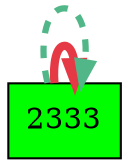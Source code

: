 digraph G{
rankdir=LR;
2333 [style=filled, shape=box, fillcolor="#00fe00", label="2333"];
2333 -> 2333 [color="#e63946",penwidth=4.00];
2333 -> 2333 [color="#52b788",style=dashed,penwidth=3.00];
}
